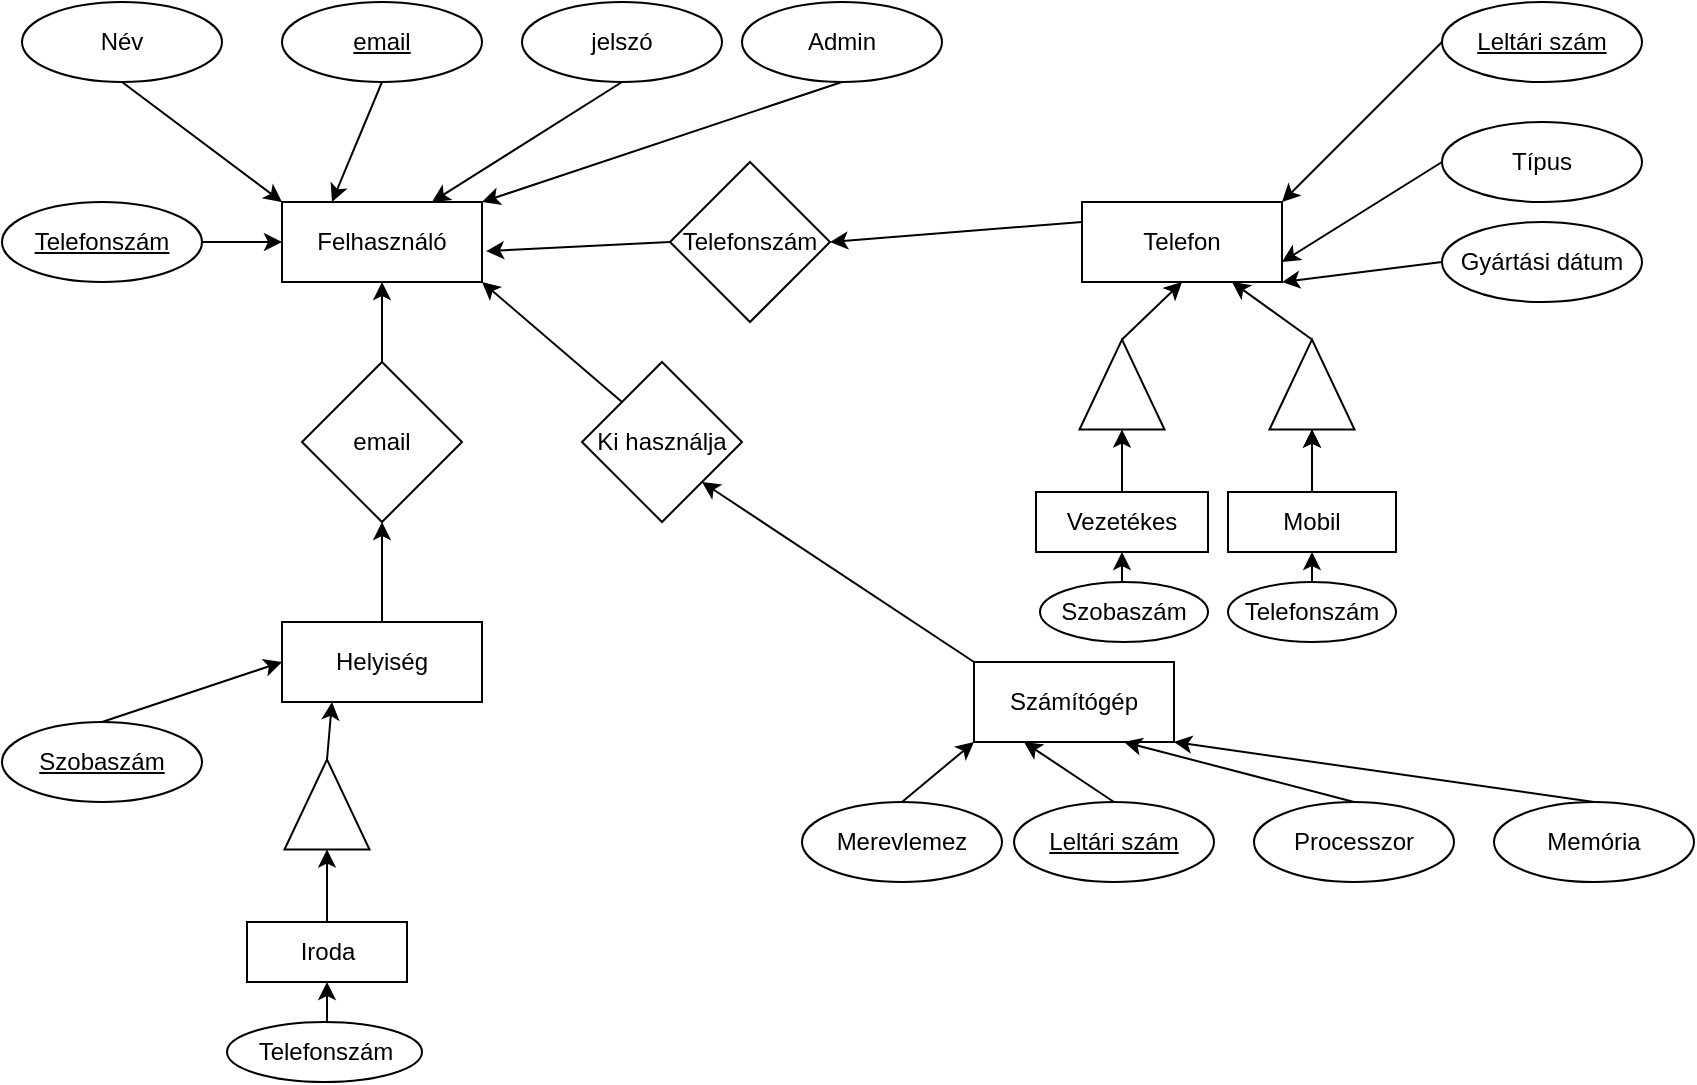 <mxfile version="24.4.13" type="device">
  <diagram name="1 oldal" id="M2lxbGfFCIbtQnFnjS9T">
    <mxGraphModel dx="989" dy="582" grid="1" gridSize="10" guides="1" tooltips="1" connect="1" arrows="1" fold="1" page="1" pageScale="1" pageWidth="827" pageHeight="1169" math="0" shadow="0">
      <root>
        <mxCell id="0" />
        <mxCell id="1" parent="0" />
        <mxCell id="J8be5djoPyq5z8u-Urgu-1" value="Felhasználó" style="whiteSpace=wrap;html=1;align=center;" parent="1" vertex="1">
          <mxGeometry x="140" y="130" width="100" height="40" as="geometry" />
        </mxCell>
        <mxCell id="XJ3Val_hjWEMoDBAJj5s-13" style="rounded=0;orthogonalLoop=1;jettySize=auto;html=1;exitX=0;exitY=0;exitDx=0;exitDy=0;entryX=1;entryY=1;entryDx=0;entryDy=0;" edge="1" parent="1" source="J8be5djoPyq5z8u-Urgu-3" target="XJ3Val_hjWEMoDBAJj5s-11">
          <mxGeometry relative="1" as="geometry" />
        </mxCell>
        <mxCell id="J8be5djoPyq5z8u-Urgu-3" value="Számítógép" style="whiteSpace=wrap;html=1;align=center;" parent="1" vertex="1">
          <mxGeometry x="486" y="360" width="100" height="40" as="geometry" />
        </mxCell>
        <mxCell id="XJ3Val_hjWEMoDBAJj5s-10" style="rounded=0;orthogonalLoop=1;jettySize=auto;html=1;exitX=0;exitY=0.25;exitDx=0;exitDy=0;entryX=1;entryY=0.5;entryDx=0;entryDy=0;" edge="1" parent="1" source="J8be5djoPyq5z8u-Urgu-4" target="XJ3Val_hjWEMoDBAJj5s-7">
          <mxGeometry relative="1" as="geometry" />
        </mxCell>
        <mxCell id="J8be5djoPyq5z8u-Urgu-4" value="Telefon" style="whiteSpace=wrap;html=1;align=center;" parent="1" vertex="1">
          <mxGeometry x="540" y="130" width="100" height="40" as="geometry" />
        </mxCell>
        <mxCell id="J8be5djoPyq5z8u-Urgu-21" style="rounded=0;orthogonalLoop=1;jettySize=auto;html=1;exitX=0.5;exitY=1;exitDx=0;exitDy=0;entryX=0;entryY=0;entryDx=0;entryDy=0;" parent="1" source="J8be5djoPyq5z8u-Urgu-6" target="J8be5djoPyq5z8u-Urgu-1" edge="1">
          <mxGeometry relative="1" as="geometry" />
        </mxCell>
        <mxCell id="J8be5djoPyq5z8u-Urgu-6" value="Név" style="ellipse;whiteSpace=wrap;html=1;align=center;" parent="1" vertex="1">
          <mxGeometry x="10" y="30" width="100" height="40" as="geometry" />
        </mxCell>
        <mxCell id="J8be5djoPyq5z8u-Urgu-22" style="rounded=0;orthogonalLoop=1;jettySize=auto;html=1;exitX=0.5;exitY=1;exitDx=0;exitDy=0;entryX=0.25;entryY=0;entryDx=0;entryDy=0;" parent="1" source="J8be5djoPyq5z8u-Urgu-7" target="J8be5djoPyq5z8u-Urgu-1" edge="1">
          <mxGeometry relative="1" as="geometry" />
        </mxCell>
        <mxCell id="J8be5djoPyq5z8u-Urgu-7" value="&lt;u&gt;email&lt;/u&gt;" style="ellipse;whiteSpace=wrap;html=1;align=center;" parent="1" vertex="1">
          <mxGeometry x="140" y="30" width="100" height="40" as="geometry" />
        </mxCell>
        <mxCell id="J8be5djoPyq5z8u-Urgu-24" style="rounded=0;orthogonalLoop=1;jettySize=auto;html=1;exitX=0.5;exitY=1;exitDx=0;exitDy=0;entryX=0.75;entryY=0;entryDx=0;entryDy=0;" parent="1" source="J8be5djoPyq5z8u-Urgu-9" target="J8be5djoPyq5z8u-Urgu-1" edge="1">
          <mxGeometry relative="1" as="geometry" />
        </mxCell>
        <mxCell id="J8be5djoPyq5z8u-Urgu-9" value="jelszó" style="ellipse;whiteSpace=wrap;html=1;align=center;" parent="1" vertex="1">
          <mxGeometry x="260" y="30" width="100" height="40" as="geometry" />
        </mxCell>
        <mxCell id="J8be5djoPyq5z8u-Urgu-25" style="rounded=0;orthogonalLoop=1;jettySize=auto;html=1;exitX=0.5;exitY=1;exitDx=0;exitDy=0;entryX=1;entryY=0;entryDx=0;entryDy=0;" parent="1" source="J8be5djoPyq5z8u-Urgu-10" target="J8be5djoPyq5z8u-Urgu-1" edge="1">
          <mxGeometry relative="1" as="geometry" />
        </mxCell>
        <mxCell id="J8be5djoPyq5z8u-Urgu-10" value="Admin" style="ellipse;whiteSpace=wrap;html=1;align=center;" parent="1" vertex="1">
          <mxGeometry x="370" y="30" width="100" height="40" as="geometry" />
        </mxCell>
        <mxCell id="J8be5djoPyq5z8u-Urgu-57" style="rounded=0;orthogonalLoop=1;jettySize=auto;html=1;exitX=0;exitY=0.5;exitDx=0;exitDy=0;entryX=1;entryY=0;entryDx=0;entryDy=0;" parent="1" source="J8be5djoPyq5z8u-Urgu-32" target="J8be5djoPyq5z8u-Urgu-4" edge="1">
          <mxGeometry relative="1" as="geometry" />
        </mxCell>
        <mxCell id="J8be5djoPyq5z8u-Urgu-32" value="&lt;u&gt;Leltári szám&lt;/u&gt;" style="ellipse;whiteSpace=wrap;html=1;align=center;" parent="1" vertex="1">
          <mxGeometry x="720" y="30" width="100" height="40" as="geometry" />
        </mxCell>
        <mxCell id="J8be5djoPyq5z8u-Urgu-58" style="rounded=0;orthogonalLoop=1;jettySize=auto;html=1;exitX=0.5;exitY=0;exitDx=0;exitDy=0;entryX=0;entryY=0.5;entryDx=0;entryDy=0;" parent="1" target="XJ3Val_hjWEMoDBAJj5s-1" edge="1">
          <mxGeometry relative="1" as="geometry">
            <mxPoint x="655.0" y="270.0" as="sourcePoint" />
          </mxGeometry>
        </mxCell>
        <mxCell id="J8be5djoPyq5z8u-Urgu-59" style="rounded=0;orthogonalLoop=1;jettySize=auto;html=1;exitX=0;exitY=0.5;exitDx=0;exitDy=0;entryX=1;entryY=0.75;entryDx=0;entryDy=0;" parent="1" source="J8be5djoPyq5z8u-Urgu-34" target="J8be5djoPyq5z8u-Urgu-4" edge="1">
          <mxGeometry relative="1" as="geometry" />
        </mxCell>
        <mxCell id="J8be5djoPyq5z8u-Urgu-34" value="Típus" style="ellipse;whiteSpace=wrap;html=1;align=center;" parent="1" vertex="1">
          <mxGeometry x="720" y="90" width="100" height="40" as="geometry" />
        </mxCell>
        <mxCell id="J8be5djoPyq5z8u-Urgu-60" style="rounded=0;orthogonalLoop=1;jettySize=auto;html=1;exitX=0;exitY=0.5;exitDx=0;exitDy=0;entryX=1;entryY=1;entryDx=0;entryDy=0;" parent="1" source="J8be5djoPyq5z8u-Urgu-35" target="J8be5djoPyq5z8u-Urgu-4" edge="1">
          <mxGeometry relative="1" as="geometry" />
        </mxCell>
        <mxCell id="J8be5djoPyq5z8u-Urgu-35" value="Gyártási dátum" style="ellipse;whiteSpace=wrap;html=1;align=center;" parent="1" vertex="1">
          <mxGeometry x="720" y="140" width="100" height="40" as="geometry" />
        </mxCell>
        <mxCell id="J8be5djoPyq5z8u-Urgu-62" style="rounded=0;orthogonalLoop=1;jettySize=auto;html=1;exitX=0.5;exitY=0;exitDx=0;exitDy=0;entryX=0.25;entryY=1;entryDx=0;entryDy=0;" parent="1" source="J8be5djoPyq5z8u-Urgu-44" target="J8be5djoPyq5z8u-Urgu-3" edge="1">
          <mxGeometry relative="1" as="geometry" />
        </mxCell>
        <mxCell id="J8be5djoPyq5z8u-Urgu-44" value="&lt;u&gt;Leltári szám&lt;/u&gt;" style="ellipse;whiteSpace=wrap;html=1;align=center;" parent="1" vertex="1">
          <mxGeometry x="506" y="430" width="100" height="40" as="geometry" />
        </mxCell>
        <mxCell id="J8be5djoPyq5z8u-Urgu-63" style="rounded=0;orthogonalLoop=1;jettySize=auto;html=1;exitX=0.5;exitY=0;exitDx=0;exitDy=0;entryX=0.75;entryY=1;entryDx=0;entryDy=0;" parent="1" source="J8be5djoPyq5z8u-Urgu-45" target="J8be5djoPyq5z8u-Urgu-3" edge="1">
          <mxGeometry relative="1" as="geometry" />
        </mxCell>
        <mxCell id="J8be5djoPyq5z8u-Urgu-45" value="Processzor" style="ellipse;whiteSpace=wrap;html=1;align=center;" parent="1" vertex="1">
          <mxGeometry x="626" y="430" width="100" height="40" as="geometry" />
        </mxCell>
        <mxCell id="J8be5djoPyq5z8u-Urgu-64" style="rounded=0;orthogonalLoop=1;jettySize=auto;html=1;exitX=0.5;exitY=0;exitDx=0;exitDy=0;entryX=1;entryY=1;entryDx=0;entryDy=0;" parent="1" source="J8be5djoPyq5z8u-Urgu-46" target="J8be5djoPyq5z8u-Urgu-3" edge="1">
          <mxGeometry relative="1" as="geometry" />
        </mxCell>
        <mxCell id="J8be5djoPyq5z8u-Urgu-46" value="Memória" style="ellipse;whiteSpace=wrap;html=1;align=center;" parent="1" vertex="1">
          <mxGeometry x="746" y="430" width="100" height="40" as="geometry" />
        </mxCell>
        <mxCell id="J8be5djoPyq5z8u-Urgu-61" style="rounded=0;orthogonalLoop=1;jettySize=auto;html=1;exitX=0.5;exitY=0;exitDx=0;exitDy=0;entryX=0;entryY=1;entryDx=0;entryDy=0;" parent="1" source="J8be5djoPyq5z8u-Urgu-47" target="J8be5djoPyq5z8u-Urgu-3" edge="1">
          <mxGeometry relative="1" as="geometry" />
        </mxCell>
        <mxCell id="J8be5djoPyq5z8u-Urgu-47" value="Merevlemez" style="ellipse;whiteSpace=wrap;html=1;align=center;" parent="1" vertex="1">
          <mxGeometry x="400" y="430" width="100" height="40" as="geometry" />
        </mxCell>
        <mxCell id="XJ3Val_hjWEMoDBAJj5s-3" style="rounded=0;orthogonalLoop=1;jettySize=auto;html=1;exitX=1;exitY=0.5;exitDx=0;exitDy=0;entryX=0.75;entryY=1;entryDx=0;entryDy=0;" edge="1" parent="1" source="XJ3Val_hjWEMoDBAJj5s-1" target="J8be5djoPyq5z8u-Urgu-4">
          <mxGeometry relative="1" as="geometry" />
        </mxCell>
        <mxCell id="XJ3Val_hjWEMoDBAJj5s-1" value="" style="triangle;whiteSpace=wrap;html=1;rotation=-90;" vertex="1" parent="1">
          <mxGeometry x="632.5" y="200" width="45" height="42.5" as="geometry" />
        </mxCell>
        <mxCell id="XJ3Val_hjWEMoDBAJj5s-4" style="rounded=0;orthogonalLoop=1;jettySize=auto;html=1;exitX=1;exitY=0.5;exitDx=0;exitDy=0;entryX=0.5;entryY=1;entryDx=0;entryDy=0;" edge="1" parent="1" source="XJ3Val_hjWEMoDBAJj5s-2" target="J8be5djoPyq5z8u-Urgu-4">
          <mxGeometry relative="1" as="geometry" />
        </mxCell>
        <mxCell id="XJ3Val_hjWEMoDBAJj5s-2" value="" style="triangle;whiteSpace=wrap;html=1;rotation=-90;" vertex="1" parent="1">
          <mxGeometry x="537.5" y="200" width="45" height="42.5" as="geometry" />
        </mxCell>
        <mxCell id="XJ3Val_hjWEMoDBAJj5s-6" style="rounded=0;orthogonalLoop=1;jettySize=auto;html=1;exitX=0.5;exitY=0;exitDx=0;exitDy=0;entryX=0;entryY=0.5;entryDx=0;entryDy=0;" edge="1" parent="1" source="XJ3Val_hjWEMoDBAJj5s-26" target="XJ3Val_hjWEMoDBAJj5s-2">
          <mxGeometry relative="1" as="geometry">
            <mxPoint x="560.0" y="270.0" as="sourcePoint" />
            <mxPoint x="642" y="254" as="targetPoint" />
          </mxGeometry>
        </mxCell>
        <mxCell id="XJ3Val_hjWEMoDBAJj5s-7" value="Telefonszám" style="rhombus;whiteSpace=wrap;html=1;" vertex="1" parent="1">
          <mxGeometry x="334" y="110" width="80" height="80" as="geometry" />
        </mxCell>
        <mxCell id="XJ3Val_hjWEMoDBAJj5s-8" style="rounded=0;orthogonalLoop=1;jettySize=auto;html=1;exitX=0;exitY=0.5;exitDx=0;exitDy=0;entryX=1.02;entryY=0.614;entryDx=0;entryDy=0;entryPerimeter=0;" edge="1" parent="1" source="XJ3Val_hjWEMoDBAJj5s-7" target="J8be5djoPyq5z8u-Urgu-1">
          <mxGeometry relative="1" as="geometry" />
        </mxCell>
        <mxCell id="XJ3Val_hjWEMoDBAJj5s-12" style="rounded=0;orthogonalLoop=1;jettySize=auto;html=1;exitX=0;exitY=0;exitDx=0;exitDy=0;entryX=1;entryY=1;entryDx=0;entryDy=0;" edge="1" parent="1" source="XJ3Val_hjWEMoDBAJj5s-11" target="J8be5djoPyq5z8u-Urgu-1">
          <mxGeometry relative="1" as="geometry" />
        </mxCell>
        <mxCell id="XJ3Val_hjWEMoDBAJj5s-11" value="Ki használja" style="rhombus;whiteSpace=wrap;html=1;" vertex="1" parent="1">
          <mxGeometry x="290" y="210" width="80" height="80" as="geometry" />
        </mxCell>
        <mxCell id="XJ3Val_hjWEMoDBAJj5s-19" style="rounded=0;orthogonalLoop=1;jettySize=auto;html=1;exitX=0.5;exitY=0;exitDx=0;exitDy=0;entryX=0;entryY=0.5;entryDx=0;entryDy=0;" edge="1" parent="1" source="XJ3Val_hjWEMoDBAJj5s-14" target="XJ3Val_hjWEMoDBAJj5s-18">
          <mxGeometry relative="1" as="geometry" />
        </mxCell>
        <mxCell id="XJ3Val_hjWEMoDBAJj5s-14" value="Szobaszám" style="ellipse;whiteSpace=wrap;html=1;align=center;fontStyle=4;" vertex="1" parent="1">
          <mxGeometry y="390" width="100" height="40" as="geometry" />
        </mxCell>
        <mxCell id="XJ3Val_hjWEMoDBAJj5s-17" style="rounded=0;orthogonalLoop=1;jettySize=auto;html=1;exitX=0.5;exitY=0;exitDx=0;exitDy=0;entryX=0.5;entryY=1;entryDx=0;entryDy=0;" edge="1" parent="1" source="XJ3Val_hjWEMoDBAJj5s-16" target="J8be5djoPyq5z8u-Urgu-1">
          <mxGeometry relative="1" as="geometry" />
        </mxCell>
        <mxCell id="XJ3Val_hjWEMoDBAJj5s-16" value="email" style="rhombus;whiteSpace=wrap;html=1;" vertex="1" parent="1">
          <mxGeometry x="150" y="210" width="80" height="80" as="geometry" />
        </mxCell>
        <mxCell id="XJ3Val_hjWEMoDBAJj5s-20" style="rounded=0;orthogonalLoop=1;jettySize=auto;html=1;exitX=0.5;exitY=0;exitDx=0;exitDy=0;entryX=0.5;entryY=1;entryDx=0;entryDy=0;" edge="1" parent="1" source="XJ3Val_hjWEMoDBAJj5s-18" target="XJ3Val_hjWEMoDBAJj5s-16">
          <mxGeometry relative="1" as="geometry" />
        </mxCell>
        <mxCell id="XJ3Val_hjWEMoDBAJj5s-18" value="Helyiség" style="whiteSpace=wrap;html=1;align=center;" vertex="1" parent="1">
          <mxGeometry x="140" y="340" width="100" height="40" as="geometry" />
        </mxCell>
        <mxCell id="XJ3Val_hjWEMoDBAJj5s-25" value="" style="edgeStyle=orthogonalEdgeStyle;rounded=0;orthogonalLoop=1;jettySize=auto;html=1;exitX=0.5;exitY=0;exitDx=0;exitDy=0;" edge="1" parent="1" source="XJ3Val_hjWEMoDBAJj5s-24" target="XJ3Val_hjWEMoDBAJj5s-1">
          <mxGeometry relative="1" as="geometry" />
        </mxCell>
        <mxCell id="XJ3Val_hjWEMoDBAJj5s-24" value="Mobil" style="whiteSpace=wrap;html=1;align=center;" vertex="1" parent="1">
          <mxGeometry x="613" y="275" width="84" height="30" as="geometry" />
        </mxCell>
        <mxCell id="XJ3Val_hjWEMoDBAJj5s-26" value="Vezetékes" style="whiteSpace=wrap;html=1;align=center;" vertex="1" parent="1">
          <mxGeometry x="517" y="275" width="86" height="30" as="geometry" />
        </mxCell>
        <mxCell id="XJ3Val_hjWEMoDBAJj5s-28" style="edgeStyle=orthogonalEdgeStyle;rounded=0;orthogonalLoop=1;jettySize=auto;html=1;exitX=0.5;exitY=0;exitDx=0;exitDy=0;entryX=0.5;entryY=1;entryDx=0;entryDy=0;" edge="1" parent="1" source="XJ3Val_hjWEMoDBAJj5s-27" target="XJ3Val_hjWEMoDBAJj5s-24">
          <mxGeometry relative="1" as="geometry" />
        </mxCell>
        <mxCell id="XJ3Val_hjWEMoDBAJj5s-27" value="Telefonszám" style="ellipse;whiteSpace=wrap;html=1;align=center;" vertex="1" parent="1">
          <mxGeometry x="613" y="320" width="84" height="30" as="geometry" />
        </mxCell>
        <mxCell id="XJ3Val_hjWEMoDBAJj5s-31" style="edgeStyle=orthogonalEdgeStyle;rounded=0;orthogonalLoop=1;jettySize=auto;html=1;exitX=0.5;exitY=0;exitDx=0;exitDy=0;entryX=0.5;entryY=1;entryDx=0;entryDy=0;" edge="1" parent="1" source="XJ3Val_hjWEMoDBAJj5s-30" target="XJ3Val_hjWEMoDBAJj5s-26">
          <mxGeometry relative="1" as="geometry" />
        </mxCell>
        <mxCell id="XJ3Val_hjWEMoDBAJj5s-30" value="Szobaszám" style="ellipse;whiteSpace=wrap;html=1;align=center;" vertex="1" parent="1">
          <mxGeometry x="519" y="320" width="84" height="30" as="geometry" />
        </mxCell>
        <mxCell id="XJ3Val_hjWEMoDBAJj5s-34" style="rounded=0;orthogonalLoop=1;jettySize=auto;html=1;exitX=1;exitY=0.5;exitDx=0;exitDy=0;entryX=0;entryY=0.5;entryDx=0;entryDy=0;" edge="1" parent="1" source="XJ3Val_hjWEMoDBAJj5s-33" target="J8be5djoPyq5z8u-Urgu-1">
          <mxGeometry relative="1" as="geometry" />
        </mxCell>
        <mxCell id="XJ3Val_hjWEMoDBAJj5s-33" value="&lt;u&gt;Telefonszám&lt;/u&gt;" style="ellipse;whiteSpace=wrap;html=1;align=center;" vertex="1" parent="1">
          <mxGeometry y="130" width="100" height="40" as="geometry" />
        </mxCell>
        <mxCell id="XJ3Val_hjWEMoDBAJj5s-36" style="rounded=0;orthogonalLoop=1;jettySize=auto;html=1;exitX=1;exitY=0.5;exitDx=0;exitDy=0;entryX=0.25;entryY=1;entryDx=0;entryDy=0;" edge="1" parent="1" source="XJ3Val_hjWEMoDBAJj5s-35" target="XJ3Val_hjWEMoDBAJj5s-18">
          <mxGeometry relative="1" as="geometry" />
        </mxCell>
        <mxCell id="XJ3Val_hjWEMoDBAJj5s-35" value="" style="triangle;whiteSpace=wrap;html=1;rotation=-90;" vertex="1" parent="1">
          <mxGeometry x="140" y="410" width="45" height="42.5" as="geometry" />
        </mxCell>
        <mxCell id="XJ3Val_hjWEMoDBAJj5s-38" style="rounded=0;orthogonalLoop=1;jettySize=auto;html=1;exitX=0.5;exitY=0;exitDx=0;exitDy=0;entryX=0;entryY=0.5;entryDx=0;entryDy=0;" edge="1" parent="1" source="XJ3Val_hjWEMoDBAJj5s-37" target="XJ3Val_hjWEMoDBAJj5s-35">
          <mxGeometry relative="1" as="geometry" />
        </mxCell>
        <mxCell id="XJ3Val_hjWEMoDBAJj5s-37" value="Iroda" style="whiteSpace=wrap;html=1;align=center;" vertex="1" parent="1">
          <mxGeometry x="122.5" y="490" width="80" height="30" as="geometry" />
        </mxCell>
        <mxCell id="XJ3Val_hjWEMoDBAJj5s-40" style="edgeStyle=orthogonalEdgeStyle;rounded=0;orthogonalLoop=1;jettySize=auto;html=1;exitX=0.5;exitY=0;exitDx=0;exitDy=0;entryX=0.5;entryY=1;entryDx=0;entryDy=0;" edge="1" parent="1" source="XJ3Val_hjWEMoDBAJj5s-39" target="XJ3Val_hjWEMoDBAJj5s-37">
          <mxGeometry relative="1" as="geometry" />
        </mxCell>
        <mxCell id="XJ3Val_hjWEMoDBAJj5s-39" value="Telefonszám" style="ellipse;whiteSpace=wrap;html=1;align=center;" vertex="1" parent="1">
          <mxGeometry x="112.5" y="540" width="97.5" height="30" as="geometry" />
        </mxCell>
      </root>
    </mxGraphModel>
  </diagram>
</mxfile>
